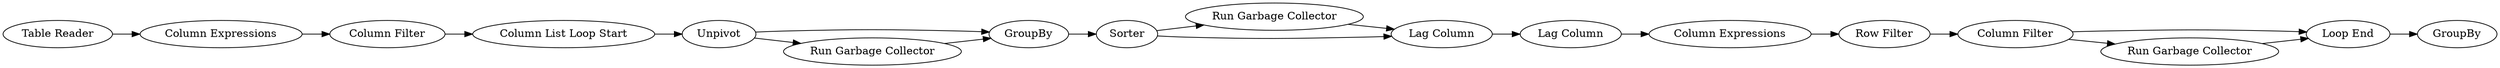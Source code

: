 digraph {
	449 -> 440
	429 -> 435
	425 -> 441
	441 -> 429
	435 -> 447
	430 -> 431
	435 -> 444
	431 -> 449
	444 -> 447
	437 -> 438
	446 -> 434
	431 -> 440
	434 -> 448
	440 -> 425
	434 -> 430
	448 -> 430
	447 -> 424
	442 -> 437
	438 -> 446
	441 [label="Column Expressions"]
	440 [label="Lag Column"]
	437 [label="Column Expressions"]
	438 [label="Column Filter"]
	449 [label="Run Garbage Collector"]
	434 [label=Unpivot]
	429 [label="Row Filter"]
	425 [label="Lag Column"]
	446 [label="Column List Loop Start"]
	444 [label="Run Garbage Collector"]
	430 [label=GroupBy]
	447 [label="Loop End"]
	424 [label=GroupBy]
	442 [label="Table Reader"]
	431 [label=Sorter]
	435 [label="Column Filter"]
	448 [label="Run Garbage Collector"]
	rankdir=LR
}
